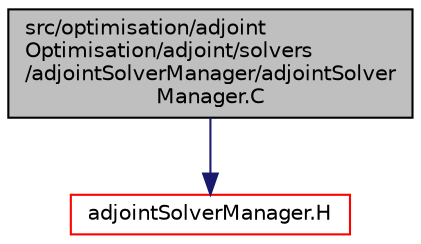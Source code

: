 digraph "src/optimisation/adjointOptimisation/adjoint/solvers/adjointSolverManager/adjointSolverManager.C"
{
  bgcolor="transparent";
  edge [fontname="Helvetica",fontsize="10",labelfontname="Helvetica",labelfontsize="10"];
  node [fontname="Helvetica",fontsize="10",shape=record];
  Node1 [label="src/optimisation/adjoint\lOptimisation/adjoint/solvers\l/adjointSolverManager/adjointSolver\lManager.C",height=0.2,width=0.4,color="black", fillcolor="grey75", style="filled" fontcolor="black"];
  Node1 -> Node2 [color="midnightblue",fontsize="10",style="solid",fontname="Helvetica"];
  Node2 [label="adjointSolverManager.H",height=0.2,width=0.4,color="red",URL="$adjointSolverManager_8H.html"];
}
